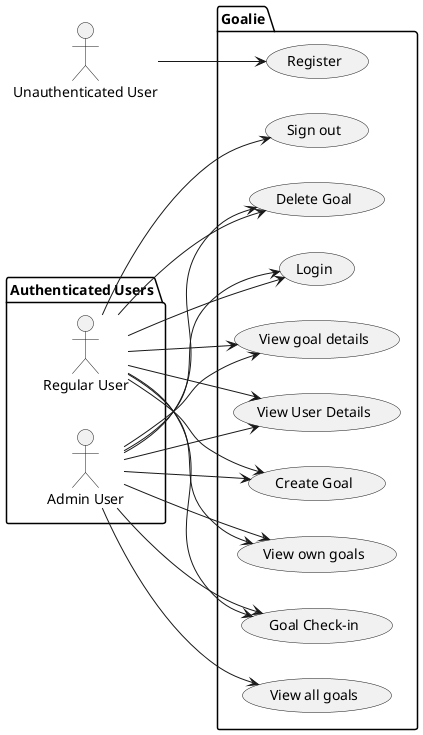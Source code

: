 @startuml
left to right direction

actor "Unauthenticated User" as u

package "Authenticated Users" {
  actor "Regular User" as r
  actor "Admin User" as a
}

package Goalie {
  usecase "Register" as uc1
  usecase "Login" as uc2
  usecase "Sign out" as uc3
  usecase "View User Details" as uc4
  usecase "Create Goal" as uc5
  usecase "View own goals" as uc6
  usecase "View all goals" as uc7
  usecase "Goal Check-in" as uc8
  usecase "Delete Goal" as uc9
  usecase "View goal details" as uc10
}

u --> uc1
r --> uc2
a --> uc2
r --> uc3
a --> uc4
r --> uc4
a --> uc5
r --> uc5
a --> uc6
r --> uc6
a --> uc7
a --> uc8
r --> uc8
a --> uc9
r --> uc9
a --> uc10
r --> uc10
@enduml
